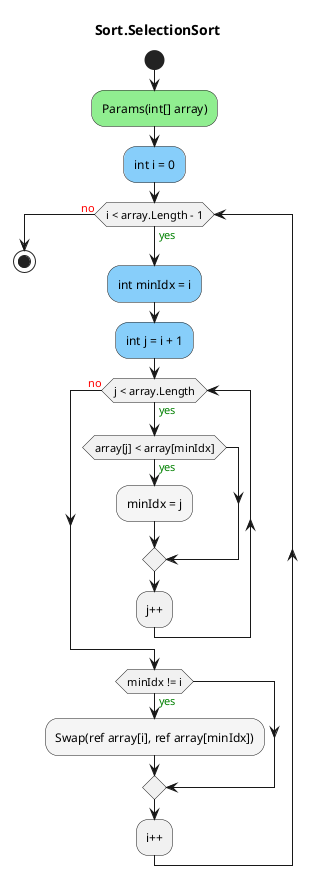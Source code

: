 @startuml Sort.SelectionSort
title Sort.SelectionSort
start
#LightGreen:Params(int[] array);
#LightSkyBlue:int i = 0;
while (i < array.Length - 1) is (<color:green>yes)
        #LightSkyBlue:int minIdx = i;
        #LightSkyBlue:int j = i + 1;
        while (j < array.Length) is (<color:green>yes)
                if (array[j] < array[minIdx]) then (<color:green>yes)
                        #WhiteSmoke:minIdx = j;
                endif
        :j++;
        endwhile (<color:red>no)
        if (minIdx != i) then (<color:green>yes)
                #WhiteSmoke:Swap(ref array[i], ref array[minIdx]);
        endif
:i++;
endwhile (<color:red>no)
stop
@enduml
